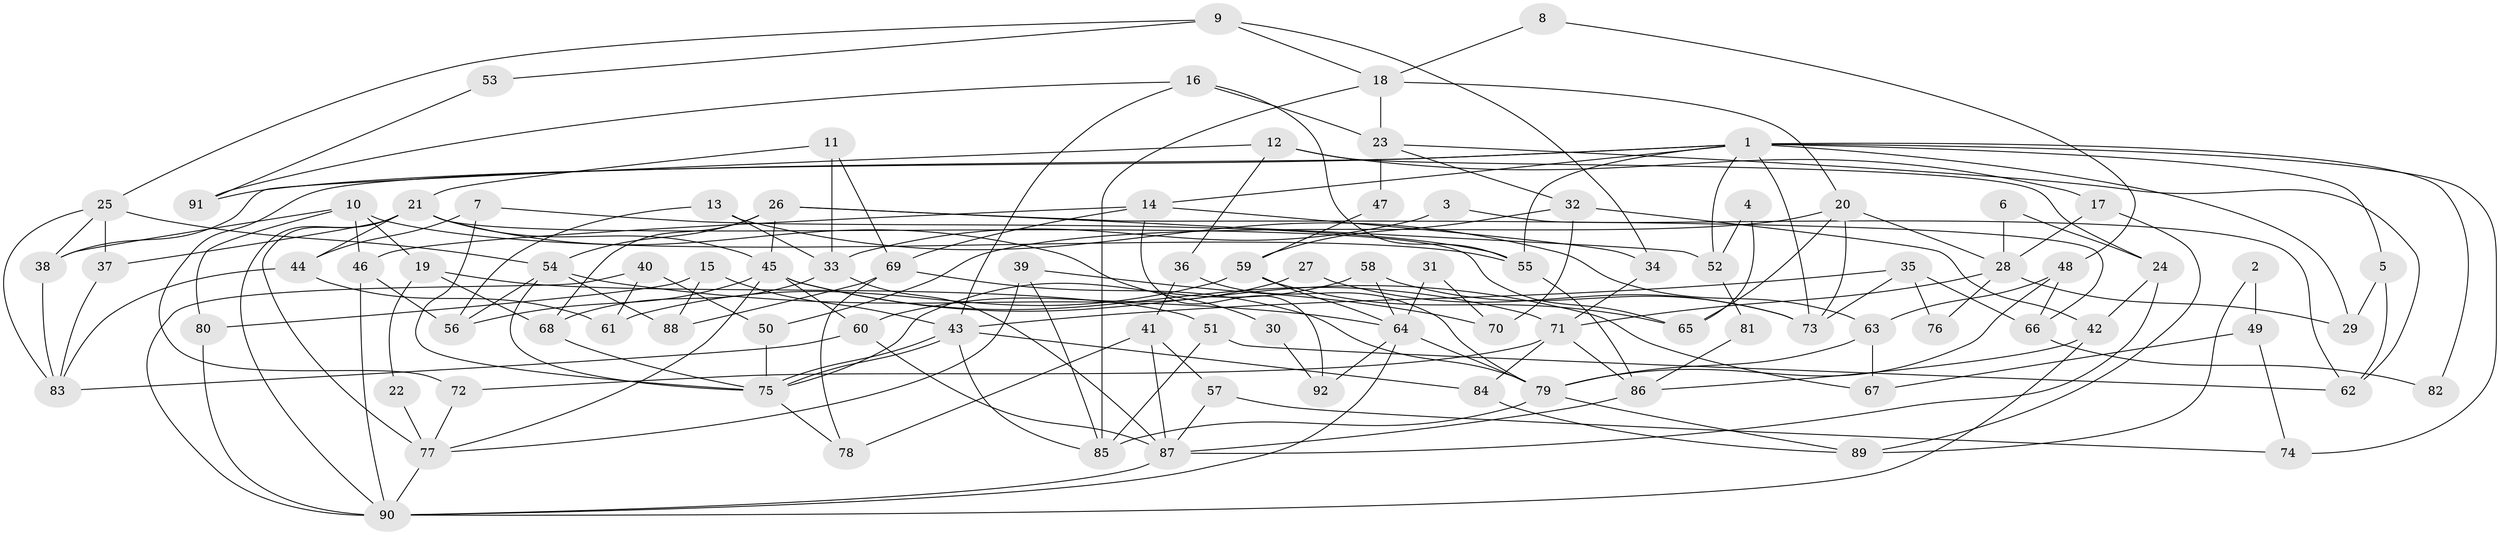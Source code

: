 // coarse degree distribution, {10: 0.0625, 4: 0.21875, 2: 0.109375, 3: 0.265625, 5: 0.0625, 7: 0.125, 6: 0.109375, 8: 0.03125, 9: 0.015625}
// Generated by graph-tools (version 1.1) at 2025/52/02/27/25 19:52:06]
// undirected, 92 vertices, 184 edges
graph export_dot {
graph [start="1"]
  node [color=gray90,style=filled];
  1;
  2;
  3;
  4;
  5;
  6;
  7;
  8;
  9;
  10;
  11;
  12;
  13;
  14;
  15;
  16;
  17;
  18;
  19;
  20;
  21;
  22;
  23;
  24;
  25;
  26;
  27;
  28;
  29;
  30;
  31;
  32;
  33;
  34;
  35;
  36;
  37;
  38;
  39;
  40;
  41;
  42;
  43;
  44;
  45;
  46;
  47;
  48;
  49;
  50;
  51;
  52;
  53;
  54;
  55;
  56;
  57;
  58;
  59;
  60;
  61;
  62;
  63;
  64;
  65;
  66;
  67;
  68;
  69;
  70;
  71;
  72;
  73;
  74;
  75;
  76;
  77;
  78;
  79;
  80;
  81;
  82;
  83;
  84;
  85;
  86;
  87;
  88;
  89;
  90;
  91;
  92;
  1 -- 5;
  1 -- 14;
  1 -- 29;
  1 -- 52;
  1 -- 55;
  1 -- 72;
  1 -- 73;
  1 -- 74;
  1 -- 82;
  1 -- 91;
  2 -- 89;
  2 -- 49;
  3 -- 62;
  3 -- 33;
  4 -- 65;
  4 -- 52;
  5 -- 62;
  5 -- 29;
  6 -- 24;
  6 -- 28;
  7 -- 75;
  7 -- 44;
  7 -- 55;
  8 -- 18;
  8 -- 48;
  9 -- 18;
  9 -- 25;
  9 -- 34;
  9 -- 53;
  10 -- 55;
  10 -- 38;
  10 -- 19;
  10 -- 46;
  10 -- 80;
  11 -- 21;
  11 -- 33;
  11 -- 69;
  12 -- 38;
  12 -- 36;
  12 -- 17;
  12 -- 24;
  13 -- 33;
  13 -- 56;
  13 -- 63;
  14 -- 46;
  14 -- 69;
  14 -- 34;
  14 -- 92;
  15 -- 43;
  15 -- 88;
  15 -- 80;
  16 -- 55;
  16 -- 43;
  16 -- 23;
  16 -- 91;
  17 -- 28;
  17 -- 89;
  18 -- 23;
  18 -- 85;
  18 -- 20;
  19 -- 68;
  19 -- 22;
  19 -- 51;
  20 -- 65;
  20 -- 28;
  20 -- 50;
  20 -- 73;
  21 -- 77;
  21 -- 45;
  21 -- 30;
  21 -- 37;
  21 -- 44;
  21 -- 65;
  21 -- 90;
  22 -- 77;
  23 -- 32;
  23 -- 47;
  23 -- 62;
  24 -- 42;
  24 -- 87;
  25 -- 54;
  25 -- 37;
  25 -- 38;
  25 -- 83;
  26 -- 54;
  26 -- 45;
  26 -- 52;
  26 -- 66;
  26 -- 68;
  27 -- 73;
  27 -- 60;
  28 -- 71;
  28 -- 29;
  28 -- 76;
  30 -- 92;
  31 -- 70;
  31 -- 64;
  32 -- 42;
  32 -- 59;
  32 -- 70;
  33 -- 87;
  33 -- 68;
  34 -- 71;
  35 -- 43;
  35 -- 73;
  35 -- 66;
  35 -- 76;
  36 -- 41;
  36 -- 79;
  37 -- 83;
  38 -- 83;
  39 -- 77;
  39 -- 85;
  39 -- 70;
  40 -- 50;
  40 -- 90;
  40 -- 61;
  41 -- 78;
  41 -- 87;
  41 -- 57;
  42 -- 90;
  42 -- 86;
  43 -- 84;
  43 -- 75;
  43 -- 75;
  43 -- 85;
  44 -- 83;
  44 -- 61;
  45 -- 71;
  45 -- 77;
  45 -- 56;
  45 -- 60;
  45 -- 67;
  46 -- 90;
  46 -- 56;
  47 -- 59;
  48 -- 79;
  48 -- 66;
  48 -- 63;
  49 -- 74;
  49 -- 67;
  50 -- 75;
  51 -- 85;
  51 -- 62;
  52 -- 81;
  53 -- 91;
  54 -- 75;
  54 -- 56;
  54 -- 64;
  54 -- 88;
  55 -- 86;
  57 -- 87;
  57 -- 74;
  58 -- 73;
  58 -- 64;
  58 -- 75;
  59 -- 64;
  59 -- 61;
  59 -- 65;
  60 -- 87;
  60 -- 83;
  63 -- 67;
  63 -- 79;
  64 -- 90;
  64 -- 79;
  64 -- 92;
  66 -- 82;
  68 -- 75;
  69 -- 79;
  69 -- 78;
  69 -- 88;
  71 -- 86;
  71 -- 72;
  71 -- 84;
  72 -- 77;
  75 -- 78;
  77 -- 90;
  79 -- 85;
  79 -- 89;
  80 -- 90;
  81 -- 86;
  84 -- 89;
  86 -- 87;
  87 -- 90;
}
